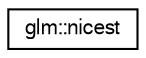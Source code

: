 digraph "Graphical Class Hierarchy"
{
  edge [fontname="FreeSans",fontsize="10",labelfontname="FreeSans",labelfontsize="10"];
  node [fontname="FreeSans",fontsize="10",shape=record];
  rankdir="LR";
  Node1 [label="glm::nicest",height=0.2,width=0.4,color="black", fillcolor="white", style="filled",URL="$db/dad/classglm_1_1nicest.html"];
}
